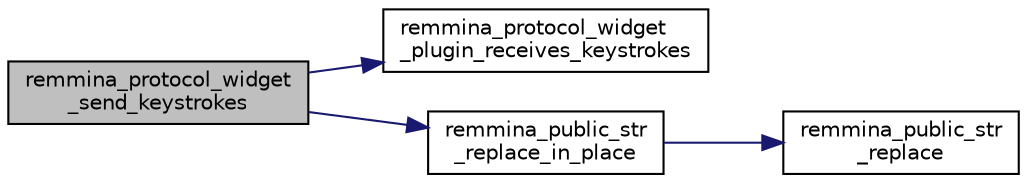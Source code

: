 digraph "remmina_protocol_widget_send_keystrokes"
{
  edge [fontname="Helvetica",fontsize="10",labelfontname="Helvetica",labelfontsize="10"];
  node [fontname="Helvetica",fontsize="10",shape=record];
  rankdir="LR";
  Node3724 [label="remmina_protocol_widget\l_send_keystrokes",height=0.2,width=0.4,color="black", fillcolor="grey75", style="filled", fontcolor="black"];
  Node3724 -> Node3725 [color="midnightblue",fontsize="10",style="solid",fontname="Helvetica"];
  Node3725 [label="remmina_protocol_widget\l_plugin_receives_keystrokes",height=0.2,width=0.4,color="black", fillcolor="white", style="filled",URL="$remmina__protocol__widget_8c.html#a480f842fac65440c367bf3c3d87d2601",tooltip="Check if the plugin accepts keystrokes. "];
  Node3724 -> Node3726 [color="midnightblue",fontsize="10",style="solid",fontname="Helvetica"];
  Node3726 [label="remmina_public_str\l_replace_in_place",height=0.2,width=0.4,color="black", fillcolor="white", style="filled",URL="$remmina__public_8c.html#a8d7d9b3c8050545469b1af9a35b043a2"];
  Node3726 -> Node3727 [color="midnightblue",fontsize="10",style="solid",fontname="Helvetica"];
  Node3727 [label="remmina_public_str\l_replace",height=0.2,width=0.4,color="black", fillcolor="white", style="filled",URL="$remmina__public_8c.html#aea7547abe3a67e6126addc9ed91af640"];
}
